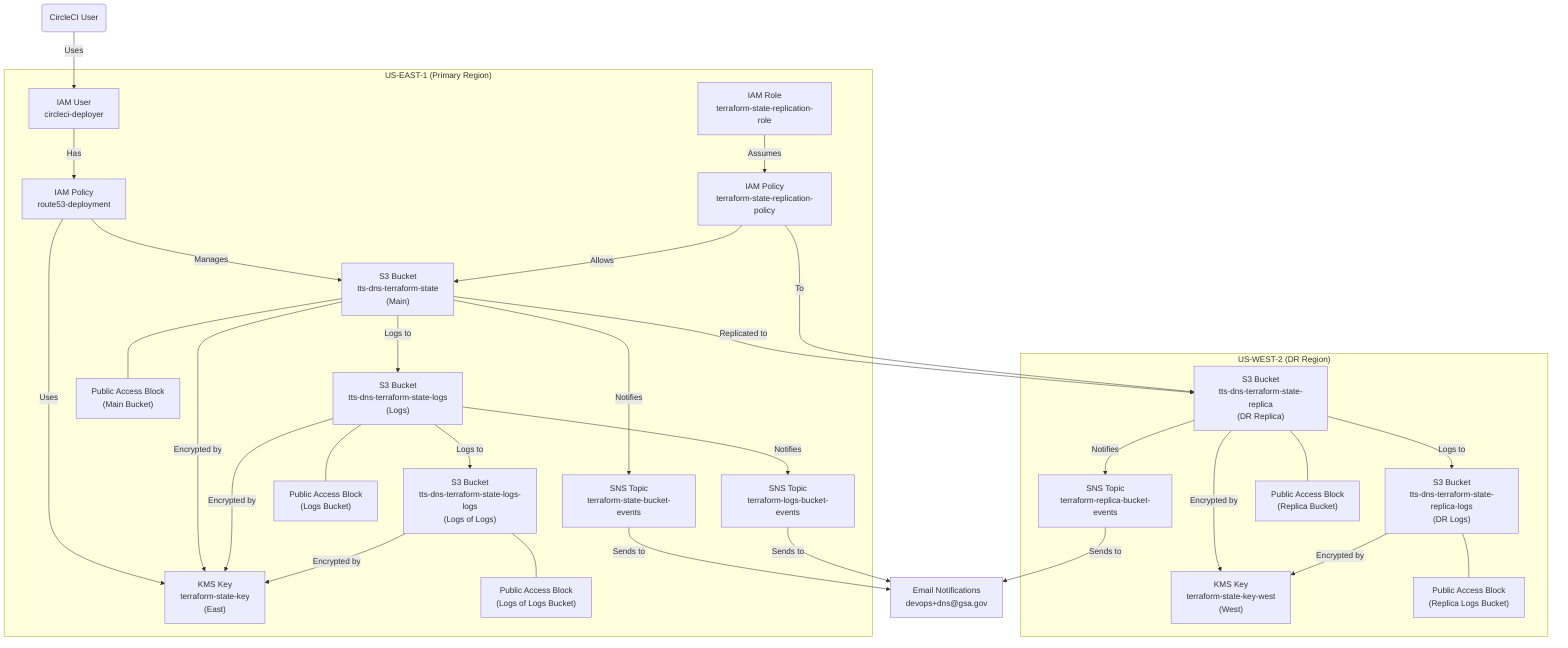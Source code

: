 graph TD
    %% Define main resources
    User("CircleCI User")
    MainS3["S3 Bucket<br>tts-dns-terraform-state<br>(Main)"]
    LogsS3["S3 Bucket<br>tts-dns-terraform-state-logs<br>(Logs)"]
    LogsLogsS3["S3 Bucket<br>tts-dns-terraform-state-logs-logs<br>(Logs of Logs)"]
    ReplicaS3["S3 Bucket<br>tts-dns-terraform-state-replica<br>(DR Replica)"]
    ReplicaLogsS3["S3 Bucket<br>tts-dns-terraform-state-replica-logs<br>(DR Logs)"]
    
    %% KMS Keys
    KMSKey["KMS Key<br>terraform-state-key<br>(East)"]
    KMSKeyWest["KMS Key<br>terraform-state-key-west<br>(West)"]
    
    %% SNS Topics
    SNSMain["SNS Topic<br>terraform-state-bucket-events"]
    SNSLogs["SNS Topic<br>terraform-logs-bucket-events"]
    SNSReplica["SNS Topic<br>terraform-replica-bucket-events"]
    
    %% IAM Resources
    IAMUser["IAM User<br>circleci-deployer"]
    IAMPolicy["IAM Policy<br>route53-deployment"]
    IAMRole["IAM Role<br>terraform-state-replication-role"]
    IAMReplication["IAM Policy<br>terraform-state-replication-policy"]
    
    %% Email Notifications
    Email["Email Notifications<br>devops+dns@gsa.gov"]
    
    %% Security configurations
    PABMain["Public Access Block<br>(Main Bucket)"]
    PABLogs["Public Access Block<br>(Logs Bucket)"]
    PABLogsLogs["Public Access Block<br>(Logs of Logs Bucket)"]
    PABReplica["Public Access Block<br>(Replica Bucket)"]
    PABReplicaLogs["Public Access Block<br>(Replica Logs Bucket)"]

    %% Define regions
    subgraph "US-EAST-1 (Primary Region)"
        MainS3
        LogsS3
        LogsLogsS3
        KMSKey
        SNSMain
        SNSLogs
        IAMUser
        IAMPolicy
        IAMRole
        IAMReplication
        PABMain
        PABLogs
        PABLogsLogs
    end

    subgraph "US-WEST-2 (DR Region)"
        ReplicaS3
        ReplicaLogsS3
        KMSKeyWest
        SNSReplica
        PABReplica
        PABReplicaLogs
    end
    
    %% Define relationships
    User -->|Uses| IAMUser
    IAMUser -->|Has| IAMPolicy
    IAMPolicy -->|Manages| MainS3
    IAMPolicy -->|Uses| KMSKey
    
    MainS3 -->|Replicated to| ReplicaS3
    MainS3 -->|Logs to| LogsS3
    LogsS3 -->|Logs to| LogsLogsS3
    ReplicaS3 -->|Logs to| ReplicaLogsS3
    
    MainS3 -->|Encrypted by| KMSKey
    LogsS3 -->|Encrypted by| KMSKey
    LogsLogsS3 -->|Encrypted by| KMSKey
    ReplicaS3 -->|Encrypted by| KMSKeyWest
    ReplicaLogsS3 -->|Encrypted by| KMSKeyWest
    
    MainS3 -->|Notifies| SNSMain
    LogsS3 -->|Notifies| SNSLogs
    ReplicaS3 -->|Notifies| SNSReplica
    
    SNSMain -->|Sends to| Email
    SNSLogs -->|Sends to| Email
    SNSReplica -->|Sends to| Email
    
    IAMRole -->|Assumes| IAMReplication
    IAMReplication -->|Allows| MainS3
    IAMReplication -->|To| ReplicaS3
    
    MainS3 --- PABMain
    LogsS3 --- PABLogs
    LogsLogsS3 --- PABLogsLogs
    ReplicaS3 --- PABReplica
    ReplicaLogsS3 --- PABReplicaLogs
